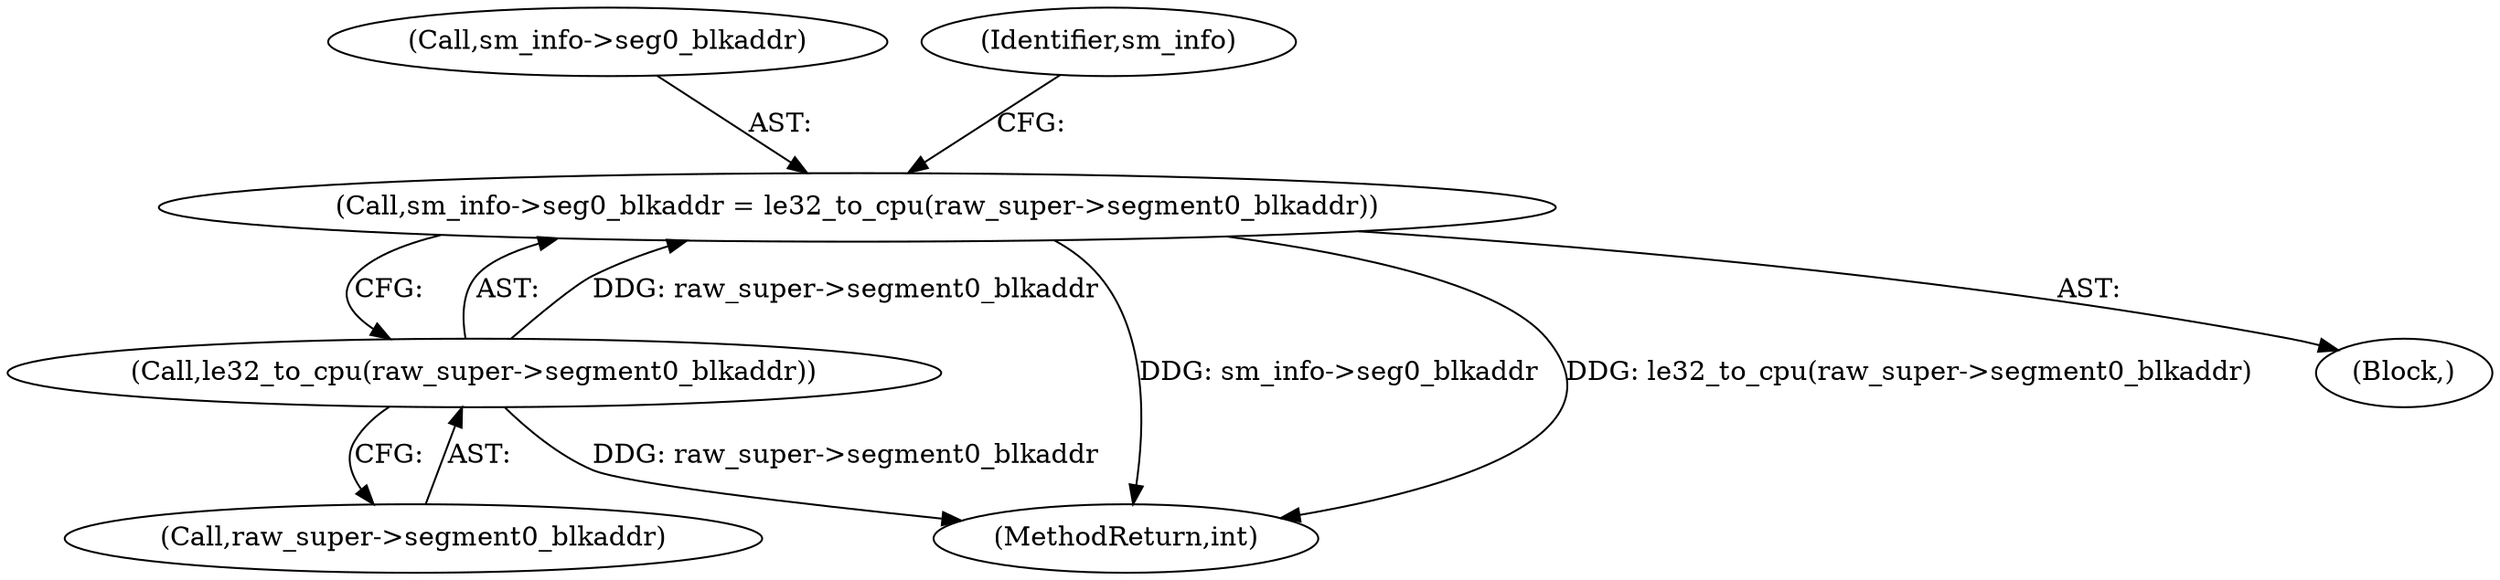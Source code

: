 digraph "0_linux_d4fdf8ba0e5808ba9ad6b44337783bd9935e0982@pointer" {
"1000134" [label="(Call,sm_info->seg0_blkaddr = le32_to_cpu(raw_super->segment0_blkaddr))"];
"1000138" [label="(Call,le32_to_cpu(raw_super->segment0_blkaddr))"];
"1000135" [label="(Call,sm_info->seg0_blkaddr)"];
"1000139" [label="(Call,raw_super->segment0_blkaddr)"];
"1000134" [label="(Call,sm_info->seg0_blkaddr = le32_to_cpu(raw_super->segment0_blkaddr))"];
"1000138" [label="(Call,le32_to_cpu(raw_super->segment0_blkaddr))"];
"1000144" [label="(Identifier,sm_info)"];
"1000312" [label="(MethodReturn,int)"];
"1000104" [label="(Block,)"];
"1000134" -> "1000104"  [label="AST: "];
"1000134" -> "1000138"  [label="CFG: "];
"1000135" -> "1000134"  [label="AST: "];
"1000138" -> "1000134"  [label="AST: "];
"1000144" -> "1000134"  [label="CFG: "];
"1000134" -> "1000312"  [label="DDG: sm_info->seg0_blkaddr"];
"1000134" -> "1000312"  [label="DDG: le32_to_cpu(raw_super->segment0_blkaddr)"];
"1000138" -> "1000134"  [label="DDG: raw_super->segment0_blkaddr"];
"1000138" -> "1000139"  [label="CFG: "];
"1000139" -> "1000138"  [label="AST: "];
"1000138" -> "1000312"  [label="DDG: raw_super->segment0_blkaddr"];
}
